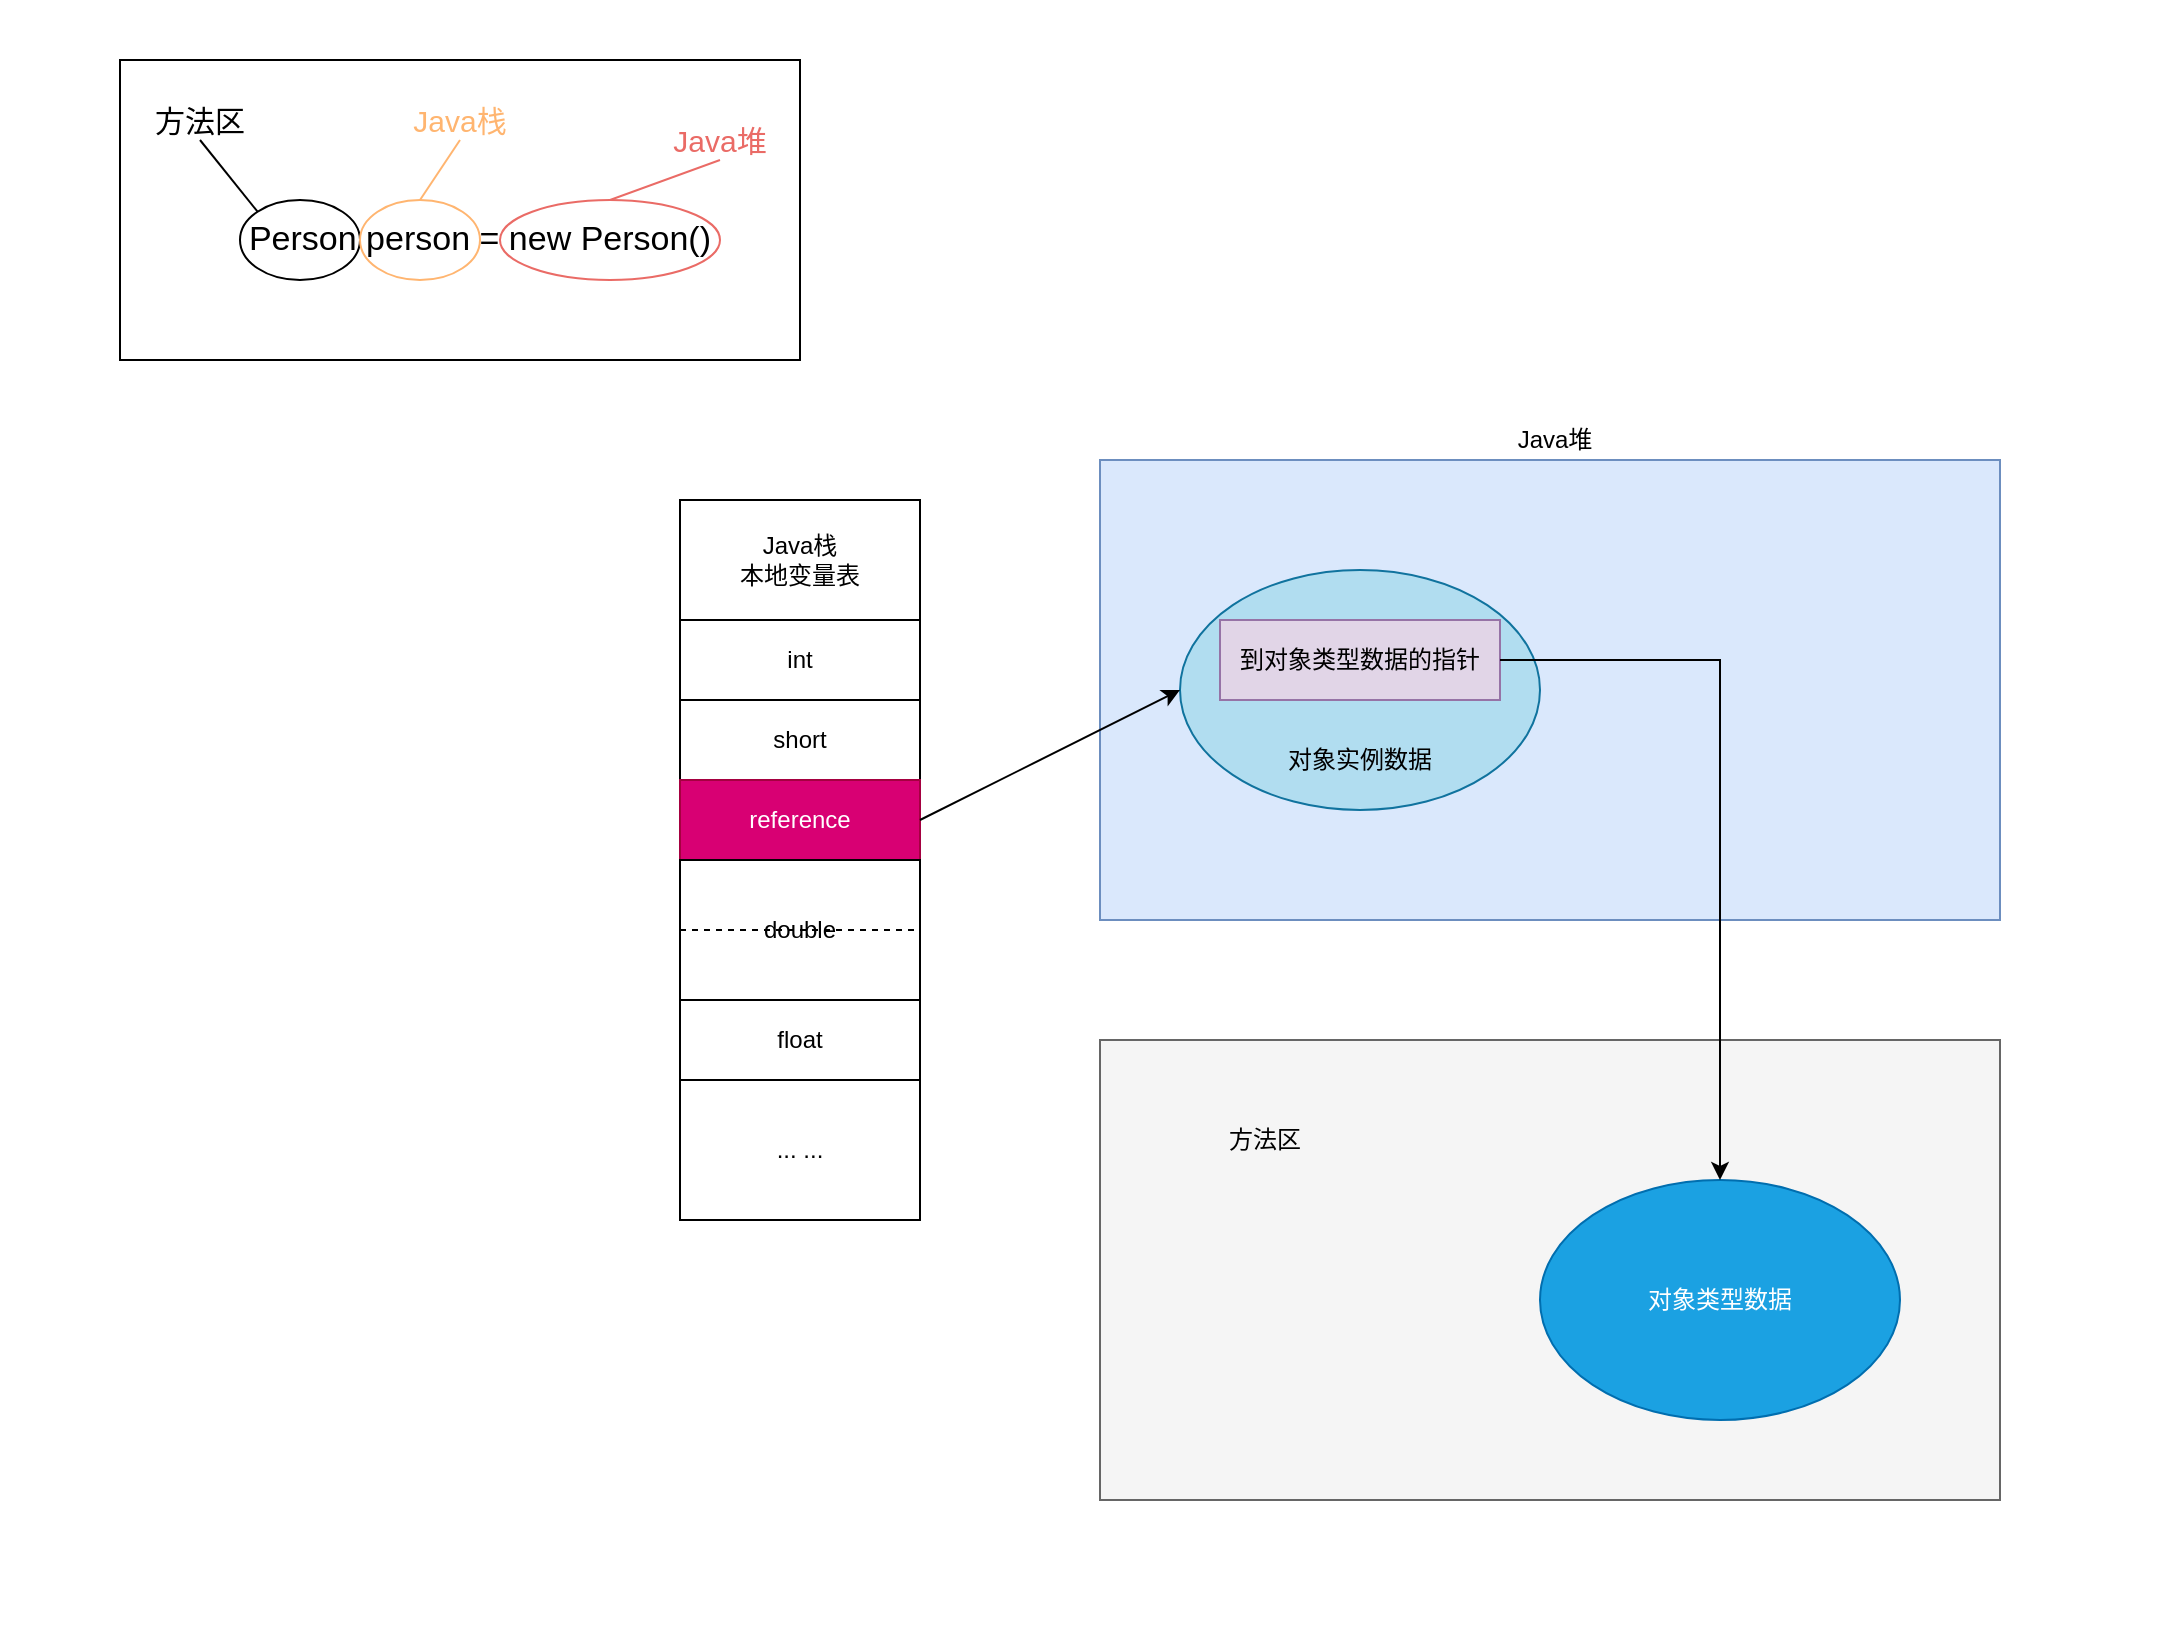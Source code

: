 <svg xmlns="http://www.w3.org/2000/svg" version="1.1" height="821px" width="1091px" viewBox="-10 -10 1111 841" content="&lt;mxGraphModel dx=&quot;1878&quot; dy=&quot;1714&quot; grid=&quot;1&quot; gridSize=&quot;10&quot; guides=&quot;1&quot; tooltips=&quot;1&quot; connect=&quot;1&quot; arrows=&quot;1&quot; fold=&quot;1&quot; page=&quot;0&quot; pageScale=&quot;1&quot; pageWidth=&quot;827&quot; pageHeight=&quot;1169&quot; math=&quot;0&quot; shadow=&quot;0&quot;&gt;&lt;root&gt;&lt;mxCell id=&quot;0&quot;/&gt;&lt;mxCell id=&quot;1&quot; parent=&quot;0&quot;/&gt;&lt;mxCell id=&quot;154&quot; value=&quot;&quot; style=&quot;whiteSpace=wrap;html=1;strokeColor=none;&quot; parent=&quot;1&quot; vertex=&quot;1&quot;&gt;&lt;mxGeometry x=&quot;-880&quot; y=&quot;-780&quot; width=&quot;1090&quot; height=&quot;820&quot; as=&quot;geometry&quot;/&gt;&lt;/mxCell&gt;&lt;mxCell id=&quot;205&quot; value=&quot;&quot; style=&quot;rounded=0;whiteSpace=wrap;html=1;strokeWidth=1;&quot; parent=&quot;1&quot; vertex=&quot;1&quot;&gt;&lt;mxGeometry x=&quot;-820&quot; y=&quot;-750&quot; width=&quot;340&quot; height=&quot;150&quot; as=&quot;geometry&quot;/&gt;&lt;/mxCell&gt;&lt;mxCell id=&quot;195&quot; value=&quot;&amp;lt;font style=&amp;quot;font-size: 17px&amp;quot;&amp;gt;Person person = new Person()&amp;lt;/font&amp;gt;&quot; style=&quot;rounded=0;whiteSpace=wrap;html=1;strokeColor=none;&quot; parent=&quot;1&quot; vertex=&quot;1&quot;&gt;&lt;mxGeometry x=&quot;-780&quot; y=&quot;-690&quot; width=&quot;280&quot; height=&quot;60&quot; as=&quot;geometry&quot;/&gt;&lt;/mxCell&gt;&lt;mxCell id=&quot;198&quot; style=&quot;edgeStyle=none;html=1;exitX=0;exitY=0;exitDx=0;exitDy=0;entryX=0.5;entryY=1;entryDx=0;entryDy=0;endArrow=none;endFill=0;&quot; parent=&quot;1&quot; source=&quot;196&quot; target=&quot;197&quot; edge=&quot;1&quot;&gt;&lt;mxGeometry relative=&quot;1&quot; as=&quot;geometry&quot;/&gt;&lt;/mxCell&gt;&lt;mxCell id=&quot;196&quot; value=&quot;&quot; style=&quot;ellipse;whiteSpace=wrap;html=1;fillColor=none;&quot; parent=&quot;1&quot; vertex=&quot;1&quot;&gt;&lt;mxGeometry x=&quot;-760&quot; y=&quot;-680&quot; width=&quot;60&quot; height=&quot;40&quot; as=&quot;geometry&quot;/&gt;&lt;/mxCell&gt;&lt;mxCell id=&quot;197&quot; value=&quot;&amp;lt;font style=&amp;quot;font-size: 15px&amp;quot;&amp;gt;方法区&amp;lt;/font&amp;gt;&quot; style=&quot;text;html=1;strokeColor=none;fillColor=none;align=center;verticalAlign=middle;whiteSpace=wrap;rounded=0;strokeWidth=3;&quot; parent=&quot;1&quot; vertex=&quot;1&quot;&gt;&lt;mxGeometry x=&quot;-810&quot; y=&quot;-730&quot; width=&quot;60&quot; height=&quot;20&quot; as=&quot;geometry&quot;/&gt;&lt;/mxCell&gt;&lt;mxCell id=&quot;201&quot; style=&quot;edgeStyle=none;html=1;exitX=0.5;exitY=0;exitDx=0;exitDy=0;entryX=0.5;entryY=1;entryDx=0;entryDy=0;endArrow=none;endFill=0;strokeColor=#FFB570;&quot; parent=&quot;1&quot; source=&quot;199&quot; target=&quot;200&quot; edge=&quot;1&quot;&gt;&lt;mxGeometry relative=&quot;1&quot; as=&quot;geometry&quot;/&gt;&lt;/mxCell&gt;&lt;mxCell id=&quot;199&quot; value=&quot;&quot; style=&quot;ellipse;whiteSpace=wrap;html=1;fillColor=none;strokeColor=#FFB570;&quot; parent=&quot;1&quot; vertex=&quot;1&quot;&gt;&lt;mxGeometry x=&quot;-700&quot; y=&quot;-680&quot; width=&quot;60&quot; height=&quot;40&quot; as=&quot;geometry&quot;/&gt;&lt;/mxCell&gt;&lt;mxCell id=&quot;200&quot; value=&quot;&amp;lt;span style=&amp;quot;font-size: 15px&amp;quot;&amp;gt;&amp;lt;font color=&amp;quot;#ffb570&amp;quot;&amp;gt;Java栈&amp;lt;/font&amp;gt;&amp;lt;/span&amp;gt;&quot; style=&quot;text;html=1;strokeColor=none;fillColor=none;align=center;verticalAlign=middle;whiteSpace=wrap;rounded=0;strokeWidth=3;&quot; parent=&quot;1&quot; vertex=&quot;1&quot;&gt;&lt;mxGeometry x=&quot;-680&quot; y=&quot;-730&quot; width=&quot;60&quot; height=&quot;20&quot; as=&quot;geometry&quot;/&gt;&lt;/mxCell&gt;&lt;mxCell id=&quot;204&quot; style=&quot;edgeStyle=none;html=1;exitX=0.5;exitY=0;exitDx=0;exitDy=0;entryX=0.5;entryY=1;entryDx=0;entryDy=0;endArrow=none;endFill=0;strokeColor=#EA6B66;&quot; parent=&quot;1&quot; source=&quot;202&quot; target=&quot;203&quot; edge=&quot;1&quot;&gt;&lt;mxGeometry relative=&quot;1&quot; as=&quot;geometry&quot;/&gt;&lt;/mxCell&gt;&lt;mxCell id=&quot;202&quot; value=&quot;&quot; style=&quot;ellipse;whiteSpace=wrap;html=1;fillColor=none;strokeColor=#EA6B66;&quot; parent=&quot;1&quot; vertex=&quot;1&quot;&gt;&lt;mxGeometry x=&quot;-630&quot; y=&quot;-680&quot; width=&quot;110&quot; height=&quot;40&quot; as=&quot;geometry&quot;/&gt;&lt;/mxCell&gt;&lt;mxCell id=&quot;203&quot; value=&quot;&amp;lt;span style=&amp;quot;font-size: 15px&amp;quot;&amp;gt;&amp;lt;font color=&amp;quot;#ea6b66&amp;quot;&amp;gt;Java堆&amp;lt;/font&amp;gt;&amp;lt;/span&amp;gt;&quot; style=&quot;text;html=1;strokeColor=none;fillColor=none;align=center;verticalAlign=middle;whiteSpace=wrap;rounded=0;strokeWidth=3;&quot; parent=&quot;1&quot; vertex=&quot;1&quot;&gt;&lt;mxGeometry x=&quot;-550&quot; y=&quot;-720&quot; width=&quot;60&quot; height=&quot;20&quot; as=&quot;geometry&quot;/&gt;&lt;/mxCell&gt;&lt;mxCell id=&quot;206&quot; value=&quot;Java栈&amp;lt;br&amp;gt;本地变量表&quot; style=&quot;rounded=0;whiteSpace=wrap;html=1;strokeColor=#000000;strokeWidth=1;fillColor=#ffffff;&quot; parent=&quot;1&quot; vertex=&quot;1&quot;&gt;&lt;mxGeometry x=&quot;-540&quot; y=&quot;-530&quot; width=&quot;120&quot; height=&quot;60&quot; as=&quot;geometry&quot;/&gt;&lt;/mxCell&gt;&lt;mxCell id=&quot;207&quot; value=&quot;int&quot; style=&quot;rounded=0;whiteSpace=wrap;html=1;strokeColor=#000000;strokeWidth=1;fillColor=#ffffff;&quot; parent=&quot;1&quot; vertex=&quot;1&quot;&gt;&lt;mxGeometry x=&quot;-540&quot; y=&quot;-470&quot; width=&quot;120&quot; height=&quot;40&quot; as=&quot;geometry&quot;/&gt;&lt;/mxCell&gt;&lt;mxCell id=&quot;208&quot; value=&quot;short&quot; style=&quot;rounded=0;whiteSpace=wrap;html=1;strokeColor=#000000;strokeWidth=1;fillColor=#ffffff;&quot; parent=&quot;1&quot; vertex=&quot;1&quot;&gt;&lt;mxGeometry x=&quot;-540&quot; y=&quot;-430&quot; width=&quot;120&quot; height=&quot;40&quot; as=&quot;geometry&quot;/&gt;&lt;/mxCell&gt;&lt;mxCell id=&quot;209&quot; value=&quot;reference&quot; style=&quot;rounded=0;whiteSpace=wrap;html=1;strokeColor=#A50040;strokeWidth=1;fillColor=#d80073;fontColor=#ffffff;&quot; parent=&quot;1&quot; vertex=&quot;1&quot;&gt;&lt;mxGeometry x=&quot;-540&quot; y=&quot;-390&quot; width=&quot;120&quot; height=&quot;40&quot; as=&quot;geometry&quot;/&gt;&lt;/mxCell&gt;&lt;mxCell id=&quot;210&quot; value=&quot;double&quot; style=&quot;rounded=0;whiteSpace=wrap;html=1;strokeColor=#000000;strokeWidth=1;fillColor=#ffffff;&quot; parent=&quot;1&quot; vertex=&quot;1&quot;&gt;&lt;mxGeometry x=&quot;-540&quot; y=&quot;-350&quot; width=&quot;120&quot; height=&quot;70&quot; as=&quot;geometry&quot;/&gt;&lt;/mxCell&gt;&lt;mxCell id=&quot;211&quot; style=&quot;edgeStyle=none;html=1;exitX=0;exitY=0.5;exitDx=0;exitDy=0;entryX=1;entryY=0.5;entryDx=0;entryDy=0;endArrow=none;endFill=0;dashed=1;&quot; parent=&quot;1&quot; source=&quot;210&quot; target=&quot;210&quot; edge=&quot;1&quot;&gt;&lt;mxGeometry relative=&quot;1&quot; as=&quot;geometry&quot;/&gt;&lt;/mxCell&gt;&lt;mxCell id=&quot;212&quot; value=&quot;float&quot; style=&quot;rounded=0;whiteSpace=wrap;html=1;strokeColor=#000000;strokeWidth=1;fillColor=#ffffff;&quot; parent=&quot;1&quot; vertex=&quot;1&quot;&gt;&lt;mxGeometry x=&quot;-540&quot; y=&quot;-280&quot; width=&quot;120&quot; height=&quot;40&quot; as=&quot;geometry&quot;/&gt;&lt;/mxCell&gt;&lt;mxCell id=&quot;213&quot; value=&quot;... ...&quot; style=&quot;rounded=0;whiteSpace=wrap;html=1;strokeColor=#000000;strokeWidth=1;fillColor=#ffffff;&quot; parent=&quot;1&quot; vertex=&quot;1&quot;&gt;&lt;mxGeometry x=&quot;-540&quot; y=&quot;-240&quot; width=&quot;120&quot; height=&quot;70&quot; as=&quot;geometry&quot;/&gt;&lt;/mxCell&gt;&lt;mxCell id=&quot;214&quot; value=&quot;&quot; style=&quot;rounded=0;whiteSpace=wrap;html=1;strokeColor=#6c8ebf;strokeWidth=1;fillColor=#dae8fc;&quot; parent=&quot;1&quot; vertex=&quot;1&quot;&gt;&lt;mxGeometry x=&quot;-330&quot; y=&quot;-550&quot; width=&quot;450&quot; height=&quot;230&quot; as=&quot;geometry&quot;/&gt;&lt;/mxCell&gt;&lt;mxCell id=&quot;215&quot; value=&quot;Java堆&quot; style=&quot;text;html=1;strokeColor=none;fillColor=none;align=center;verticalAlign=middle;whiteSpace=wrap;rounded=0;&quot; parent=&quot;1&quot; vertex=&quot;1&quot;&gt;&lt;mxGeometry x=&quot;-125&quot; y=&quot;-570&quot; width=&quot;45&quot; height=&quot;20&quot; as=&quot;geometry&quot;/&gt;&lt;/mxCell&gt;&lt;mxCell id=&quot;216&quot; value=&quot;&quot; style=&quot;ellipse;whiteSpace=wrap;html=1;strokeColor=#10739e;strokeWidth=1;fillColor=#b1ddf0;&quot; parent=&quot;1&quot; vertex=&quot;1&quot;&gt;&lt;mxGeometry x=&quot;-290&quot; y=&quot;-495&quot; width=&quot;180&quot; height=&quot;120&quot; as=&quot;geometry&quot;/&gt;&lt;/mxCell&gt;&lt;mxCell id=&quot;217&quot; value=&quot;到对象类型数据的指针&quot; style=&quot;rounded=0;whiteSpace=wrap;html=1;strokeColor=#9673a6;strokeWidth=1;fillColor=#e1d5e7;&quot; parent=&quot;1&quot; vertex=&quot;1&quot;&gt;&lt;mxGeometry x=&quot;-270&quot; y=&quot;-470&quot; width=&quot;140&quot; height=&quot;40&quot; as=&quot;geometry&quot;/&gt;&lt;/mxCell&gt;&lt;mxCell id=&quot;218&quot; value=&quot;对象实例数据&amp;lt;br&amp;gt;&quot; style=&quot;text;html=1;strokeColor=none;fillColor=none;align=center;verticalAlign=middle;whiteSpace=wrap;rounded=0;&quot; parent=&quot;1&quot; vertex=&quot;1&quot;&gt;&lt;mxGeometry x=&quot;-245&quot; y=&quot;-410&quot; width=&quot;90&quot; height=&quot;20&quot; as=&quot;geometry&quot;/&gt;&lt;/mxCell&gt;&lt;mxCell id=&quot;219&quot; value=&quot;&quot; style=&quot;rounded=0;whiteSpace=wrap;html=1;strokeColor=#666666;strokeWidth=1;fillColor=#f5f5f5;fontColor=#333333;&quot; parent=&quot;1&quot; vertex=&quot;1&quot;&gt;&lt;mxGeometry x=&quot;-330&quot; y=&quot;-260&quot; width=&quot;450&quot; height=&quot;230&quot; as=&quot;geometry&quot;/&gt;&lt;/mxCell&gt;&lt;mxCell id=&quot;220&quot; value=&quot;方法区&quot; style=&quot;text;html=1;strokeColor=none;fillColor=none;align=center;verticalAlign=middle;whiteSpace=wrap;rounded=0;&quot; parent=&quot;1&quot; vertex=&quot;1&quot;&gt;&lt;mxGeometry x=&quot;-270&quot; y=&quot;-220&quot; width=&quot;45&quot; height=&quot;20&quot; as=&quot;geometry&quot;/&gt;&lt;/mxCell&gt;&lt;mxCell id=&quot;221&quot; value=&quot;对象类型数据&quot; style=&quot;ellipse;whiteSpace=wrap;html=1;strokeColor=#006EAF;strokeWidth=1;fillColor=#1ba1e2;fontColor=#ffffff;&quot; parent=&quot;1&quot; vertex=&quot;1&quot;&gt;&lt;mxGeometry x=&quot;-110&quot; y=&quot;-190&quot; width=&quot;180&quot; height=&quot;120&quot; as=&quot;geometry&quot;/&gt;&lt;/mxCell&gt;&lt;mxCell id=&quot;224&quot; style=&quot;edgeStyle=none;html=1;exitX=1;exitY=0.5;exitDx=0;exitDy=0;entryX=0.5;entryY=0;entryDx=0;entryDy=0;endArrow=classic;endFill=1;rounded=0;startArrow=none;startFill=0;&quot; parent=&quot;1&quot; source=&quot;217&quot; target=&quot;221&quot; edge=&quot;1&quot;&gt;&lt;mxGeometry relative=&quot;1&quot; as=&quot;geometry&quot;&gt;&lt;Array as=&quot;points&quot;&gt;&lt;mxPoint x=&quot;-20&quot; y=&quot;-450&quot;/&gt;&lt;/Array&gt;&lt;/mxGeometry&gt;&lt;/mxCell&gt;&lt;mxCell id=&quot;225&quot; style=&quot;edgeStyle=none;rounded=0;html=1;exitX=1;exitY=0.5;exitDx=0;exitDy=0;entryX=0;entryY=0.5;entryDx=0;entryDy=0;startArrow=none;startFill=0;endArrow=classic;endFill=1;strokeColor=#000000;&quot; parent=&quot;1&quot; source=&quot;209&quot; target=&quot;216&quot; edge=&quot;1&quot;&gt;&lt;mxGeometry relative=&quot;1&quot; as=&quot;geometry&quot;/&gt;&lt;/mxCell&gt;&lt;/root&gt;&lt;/mxGraphModel&gt;"><style type="text/css"></style><rect x="0.5" y="0.5" width="1090" height="820" fill="#ffffff" stroke="none" pointer-events="none"/><rect x="60.5" y="30.5" width="340" height="150" fill="#ffffff" stroke="#000000" pointer-events="none"/><rect x="100.5" y="90.5" width="280" height="60" fill="#ffffff" stroke="none" pointer-events="none"/><g><foreignObject style="overflow: visible; text-align: left;" pointer-events="none" width="100%" height="100%"><div xmlns="http://www.w3.org/1999/xhtml" style="display: flex; align-items: unsafe center; justify-content: unsafe center; width: 278px; height: 1px; padding-top: 121px; margin-left: 102px;"><div style="box-sizing: border-box; font-size: 0; text-align: center; "><div style="display: inline-block; font-size: 12px; font-family: Helvetica; color: #000000; line-height: 1.2; pointer-events: none; white-space: normal; word-wrap: normal; "><font style="font-size: 17px">Person person = new Person()</font></div></div></div></foreignObject></g><path d="M 129.29 106.36 L 100.5 70.5" fill="none" stroke="#000000" stroke-miterlimit="10" pointer-events="none"/><ellipse cx="150.5" cy="120.5" rx="30" ry="20" fill="none" stroke="#000000" pointer-events="none"/><g><foreignObject style="overflow: visible; text-align: left;" pointer-events="none" width="100%" height="100%"><div xmlns="http://www.w3.org/1999/xhtml" style="display: flex; align-items: unsafe center; justify-content: unsafe center; width: 58px; height: 1px; padding-top: 61px; margin-left: 72px;"><div style="box-sizing: border-box; font-size: 0; text-align: center; "><div style="display: inline-block; font-size: 12px; font-family: Helvetica; color: #000000; line-height: 1.2; pointer-events: none; white-space: normal; word-wrap: normal; "><font style="font-size: 15px">方法区</font></div></div></div></foreignObject></g><path d="M 210.5 100.5 L 230.5 70.5" fill="none" stroke="#ffb570" stroke-miterlimit="10" pointer-events="none"/><ellipse cx="210.5" cy="120.5" rx="30" ry="20" fill="none" stroke="#ffb570" pointer-events="none"/><g><foreignObject style="overflow: visible; text-align: left;" pointer-events="none" width="100%" height="100%"><div xmlns="http://www.w3.org/1999/xhtml" style="display: flex; align-items: unsafe center; justify-content: unsafe center; width: 58px; height: 1px; padding-top: 61px; margin-left: 202px;"><div style="box-sizing: border-box; font-size: 0; text-align: center; "><div style="display: inline-block; font-size: 12px; font-family: Helvetica; color: #000000; line-height: 1.2; pointer-events: none; white-space: normal; word-wrap: normal; "><span style="font-size: 15px"><font color="#ffb570">Java栈</font></span></div></div></div></foreignObject></g><path d="M 305.5 100.5 L 360.5 80.5" fill="none" stroke="#ea6b66" stroke-miterlimit="10" pointer-events="none"/><ellipse cx="305.5" cy="120.5" rx="55" ry="20" fill="none" stroke="#ea6b66" pointer-events="none"/><g><foreignObject style="overflow: visible; text-align: left;" pointer-events="none" width="100%" height="100%"><div xmlns="http://www.w3.org/1999/xhtml" style="display: flex; align-items: unsafe center; justify-content: unsafe center; width: 58px; height: 1px; padding-top: 71px; margin-left: 332px;"><div style="box-sizing: border-box; font-size: 0; text-align: center; "><div style="display: inline-block; font-size: 12px; font-family: Helvetica; color: #000000; line-height: 1.2; pointer-events: none; white-space: normal; word-wrap: normal; "><span style="font-size: 15px"><font color="#ea6b66">Java堆</font></span></div></div></div></foreignObject></g><rect x="340.5" y="250.5" width="120" height="60" fill="#ffffff" stroke="#000000" pointer-events="none"/><g><foreignObject style="overflow: visible; text-align: left;" pointer-events="none" width="100%" height="100%"><div xmlns="http://www.w3.org/1999/xhtml" style="display: flex; align-items: unsafe center; justify-content: unsafe center; width: 118px; height: 1px; padding-top: 281px; margin-left: 342px;"><div style="box-sizing: border-box; font-size: 0; text-align: center; "><div style="display: inline-block; font-size: 12px; font-family: Helvetica; color: #000000; line-height: 1.2; pointer-events: none; white-space: normal; word-wrap: normal; ">Java栈<br />本地变量表</div></div></div></foreignObject></g><rect x="340.5" y="310.5" width="120" height="40" fill="#ffffff" stroke="#000000" pointer-events="none"/><g><foreignObject style="overflow: visible; text-align: left;" pointer-events="none" width="100%" height="100%"><div xmlns="http://www.w3.org/1999/xhtml" style="display: flex; align-items: unsafe center; justify-content: unsafe center; width: 118px; height: 1px; padding-top: 331px; margin-left: 342px;"><div style="box-sizing: border-box; font-size: 0; text-align: center; "><div style="display: inline-block; font-size: 12px; font-family: Helvetica; color: #000000; line-height: 1.2; pointer-events: none; white-space: normal; word-wrap: normal; ">int</div></div></div></foreignObject></g><rect x="340.5" y="350.5" width="120" height="40" fill="#ffffff" stroke="#000000" pointer-events="none"/><g><foreignObject style="overflow: visible; text-align: left;" pointer-events="none" width="100%" height="100%"><div xmlns="http://www.w3.org/1999/xhtml" style="display: flex; align-items: unsafe center; justify-content: unsafe center; width: 118px; height: 1px; padding-top: 371px; margin-left: 342px;"><div style="box-sizing: border-box; font-size: 0; text-align: center; "><div style="display: inline-block; font-size: 12px; font-family: Helvetica; color: #000000; line-height: 1.2; pointer-events: none; white-space: normal; word-wrap: normal; ">short</div></div></div></foreignObject></g><rect x="340.5" y="390.5" width="120" height="40" fill="#d80073" stroke="#a50040" pointer-events="none"/><g><foreignObject style="overflow: visible; text-align: left;" pointer-events="none" width="100%" height="100%"><div xmlns="http://www.w3.org/1999/xhtml" style="display: flex; align-items: unsafe center; justify-content: unsafe center; width: 118px; height: 1px; padding-top: 411px; margin-left: 342px;"><div style="box-sizing: border-box; font-size: 0; text-align: center; "><div style="display: inline-block; font-size: 12px; font-family: Helvetica; color: #ffffff; line-height: 1.2; pointer-events: none; white-space: normal; word-wrap: normal; ">reference</div></div></div></foreignObject></g><rect x="340.5" y="430.5" width="120" height="70" fill="#ffffff" stroke="#000000" pointer-events="none"/><g><foreignObject style="overflow: visible; text-align: left;" pointer-events="none" width="100%" height="100%"><div xmlns="http://www.w3.org/1999/xhtml" style="display: flex; align-items: unsafe center; justify-content: unsafe center; width: 118px; height: 1px; padding-top: 466px; margin-left: 342px;"><div style="box-sizing: border-box; font-size: 0; text-align: center; "><div style="display: inline-block; font-size: 12px; font-family: Helvetica; color: #000000; line-height: 1.2; pointer-events: none; white-space: normal; word-wrap: normal; ">double</div></div></div></foreignObject></g><path d="M 340.5 465.5 L 460.5 465.5" fill="none" stroke="#000000" stroke-miterlimit="10" stroke-dasharray="3 3" pointer-events="none"/><rect x="340.5" y="500.5" width="120" height="40" fill="#ffffff" stroke="#000000" pointer-events="none"/><g><foreignObject style="overflow: visible; text-align: left;" pointer-events="none" width="100%" height="100%"><div xmlns="http://www.w3.org/1999/xhtml" style="display: flex; align-items: unsafe center; justify-content: unsafe center; width: 118px; height: 1px; padding-top: 521px; margin-left: 342px;"><div style="box-sizing: border-box; font-size: 0; text-align: center; "><div style="display: inline-block; font-size: 12px; font-family: Helvetica; color: #000000; line-height: 1.2; pointer-events: none; white-space: normal; word-wrap: normal; ">float</div></div></div></foreignObject></g><rect x="340.5" y="540.5" width="120" height="70" fill="#ffffff" stroke="#000000" pointer-events="none"/><g><foreignObject style="overflow: visible; text-align: left;" pointer-events="none" width="100%" height="100%"><div xmlns="http://www.w3.org/1999/xhtml" style="display: flex; align-items: unsafe center; justify-content: unsafe center; width: 118px; height: 1px; padding-top: 576px; margin-left: 342px;"><div style="box-sizing: border-box; font-size: 0; text-align: center; "><div style="display: inline-block; font-size: 12px; font-family: Helvetica; color: #000000; line-height: 1.2; pointer-events: none; white-space: normal; word-wrap: normal; ">... ...</div></div></div></foreignObject></g><rect x="550.5" y="230.5" width="450" height="230" fill="#dae8fc" stroke="#6c8ebf" pointer-events="none"/><g><foreignObject style="overflow: visible; text-align: left;" pointer-events="none" width="100%" height="100%"><div xmlns="http://www.w3.org/1999/xhtml" style="display: flex; align-items: unsafe center; justify-content: unsafe center; width: 43px; height: 1px; padding-top: 221px; margin-left: 757px;"><div style="box-sizing: border-box; font-size: 0; text-align: center; "><div style="display: inline-block; font-size: 12px; font-family: Helvetica; color: #000000; line-height: 1.2; pointer-events: none; white-space: normal; word-wrap: normal; ">Java堆</div></div></div></foreignObject></g><ellipse cx="680.5" cy="345.5" rx="90" ry="60" fill="#b1ddf0" stroke="#10739e" pointer-events="none"/><rect x="610.5" y="310.5" width="140" height="40" fill="#e1d5e7" stroke="#9673a6" pointer-events="none"/><g><foreignObject style="overflow: visible; text-align: left;" pointer-events="none" width="100%" height="100%"><div xmlns="http://www.w3.org/1999/xhtml" style="display: flex; align-items: unsafe center; justify-content: unsafe center; width: 138px; height: 1px; padding-top: 331px; margin-left: 612px;"><div style="box-sizing: border-box; font-size: 0; text-align: center; "><div style="display: inline-block; font-size: 12px; font-family: Helvetica; color: #000000; line-height: 1.2; pointer-events: none; white-space: normal; word-wrap: normal; ">到对象类型数据的指针</div></div></div></foreignObject></g><g><foreignObject style="overflow: visible; text-align: left;" pointer-events="none" width="100%" height="100%"><div xmlns="http://www.w3.org/1999/xhtml" style="display: flex; align-items: unsafe center; justify-content: unsafe center; width: 88px; height: 1px; padding-top: 381px; margin-left: 637px;"><div style="box-sizing: border-box; font-size: 0; text-align: center; "><div style="display: inline-block; font-size: 12px; font-family: Helvetica; color: #000000; line-height: 1.2; pointer-events: none; white-space: normal; word-wrap: normal; ">对象实例数据<br /></div></div></div></foreignObject></g><rect x="550.5" y="520.5" width="450" height="230" fill="#f5f5f5" stroke="#666666" pointer-events="none"/><g><foreignObject style="overflow: visible; text-align: left;" pointer-events="none" width="100%" height="100%"><div xmlns="http://www.w3.org/1999/xhtml" style="display: flex; align-items: unsafe center; justify-content: unsafe center; width: 43px; height: 1px; padding-top: 571px; margin-left: 612px;"><div style="box-sizing: border-box; font-size: 0; text-align: center; "><div style="display: inline-block; font-size: 12px; font-family: Helvetica; color: #000000; line-height: 1.2; pointer-events: none; white-space: normal; word-wrap: normal; ">方法区</div></div></div></foreignObject></g><ellipse cx="860.5" cy="650.5" rx="90" ry="60" fill="#1ba1e2" stroke="#006eaf" pointer-events="none"/><g><foreignObject style="overflow: visible; text-align: left;" pointer-events="none" width="100%" height="100%"><div xmlns="http://www.w3.org/1999/xhtml" style="display: flex; align-items: unsafe center; justify-content: unsafe center; width: 178px; height: 1px; padding-top: 651px; margin-left: 772px;"><div style="box-sizing: border-box; font-size: 0; text-align: center; "><div style="display: inline-block; font-size: 12px; font-family: Helvetica; color: #ffffff; line-height: 1.2; pointer-events: none; white-space: normal; word-wrap: normal; ">对象类型数据</div></div></div></foreignObject></g><path d="M 750.5 330.5 L 860.5 330.5 L 860.5 584.13" fill="none" stroke="#000000" stroke-miterlimit="10" pointer-events="none"/><path d="M 860.5 589.38 L 857 582.38 L 860.5 584.13 L 864 582.38 Z" fill="#000000" stroke="#000000" stroke-miterlimit="10" pointer-events="none"/><path d="M 460.5 410.5 L 584.8 348.35" fill="none" stroke="#000000" stroke-miterlimit="10" pointer-events="none"/><path d="M 589.5 346 L 584.8 352.26 L 584.8 348.35 L 581.67 346 Z" fill="#000000" stroke="#000000" stroke-miterlimit="10" pointer-events="none"/></svg>